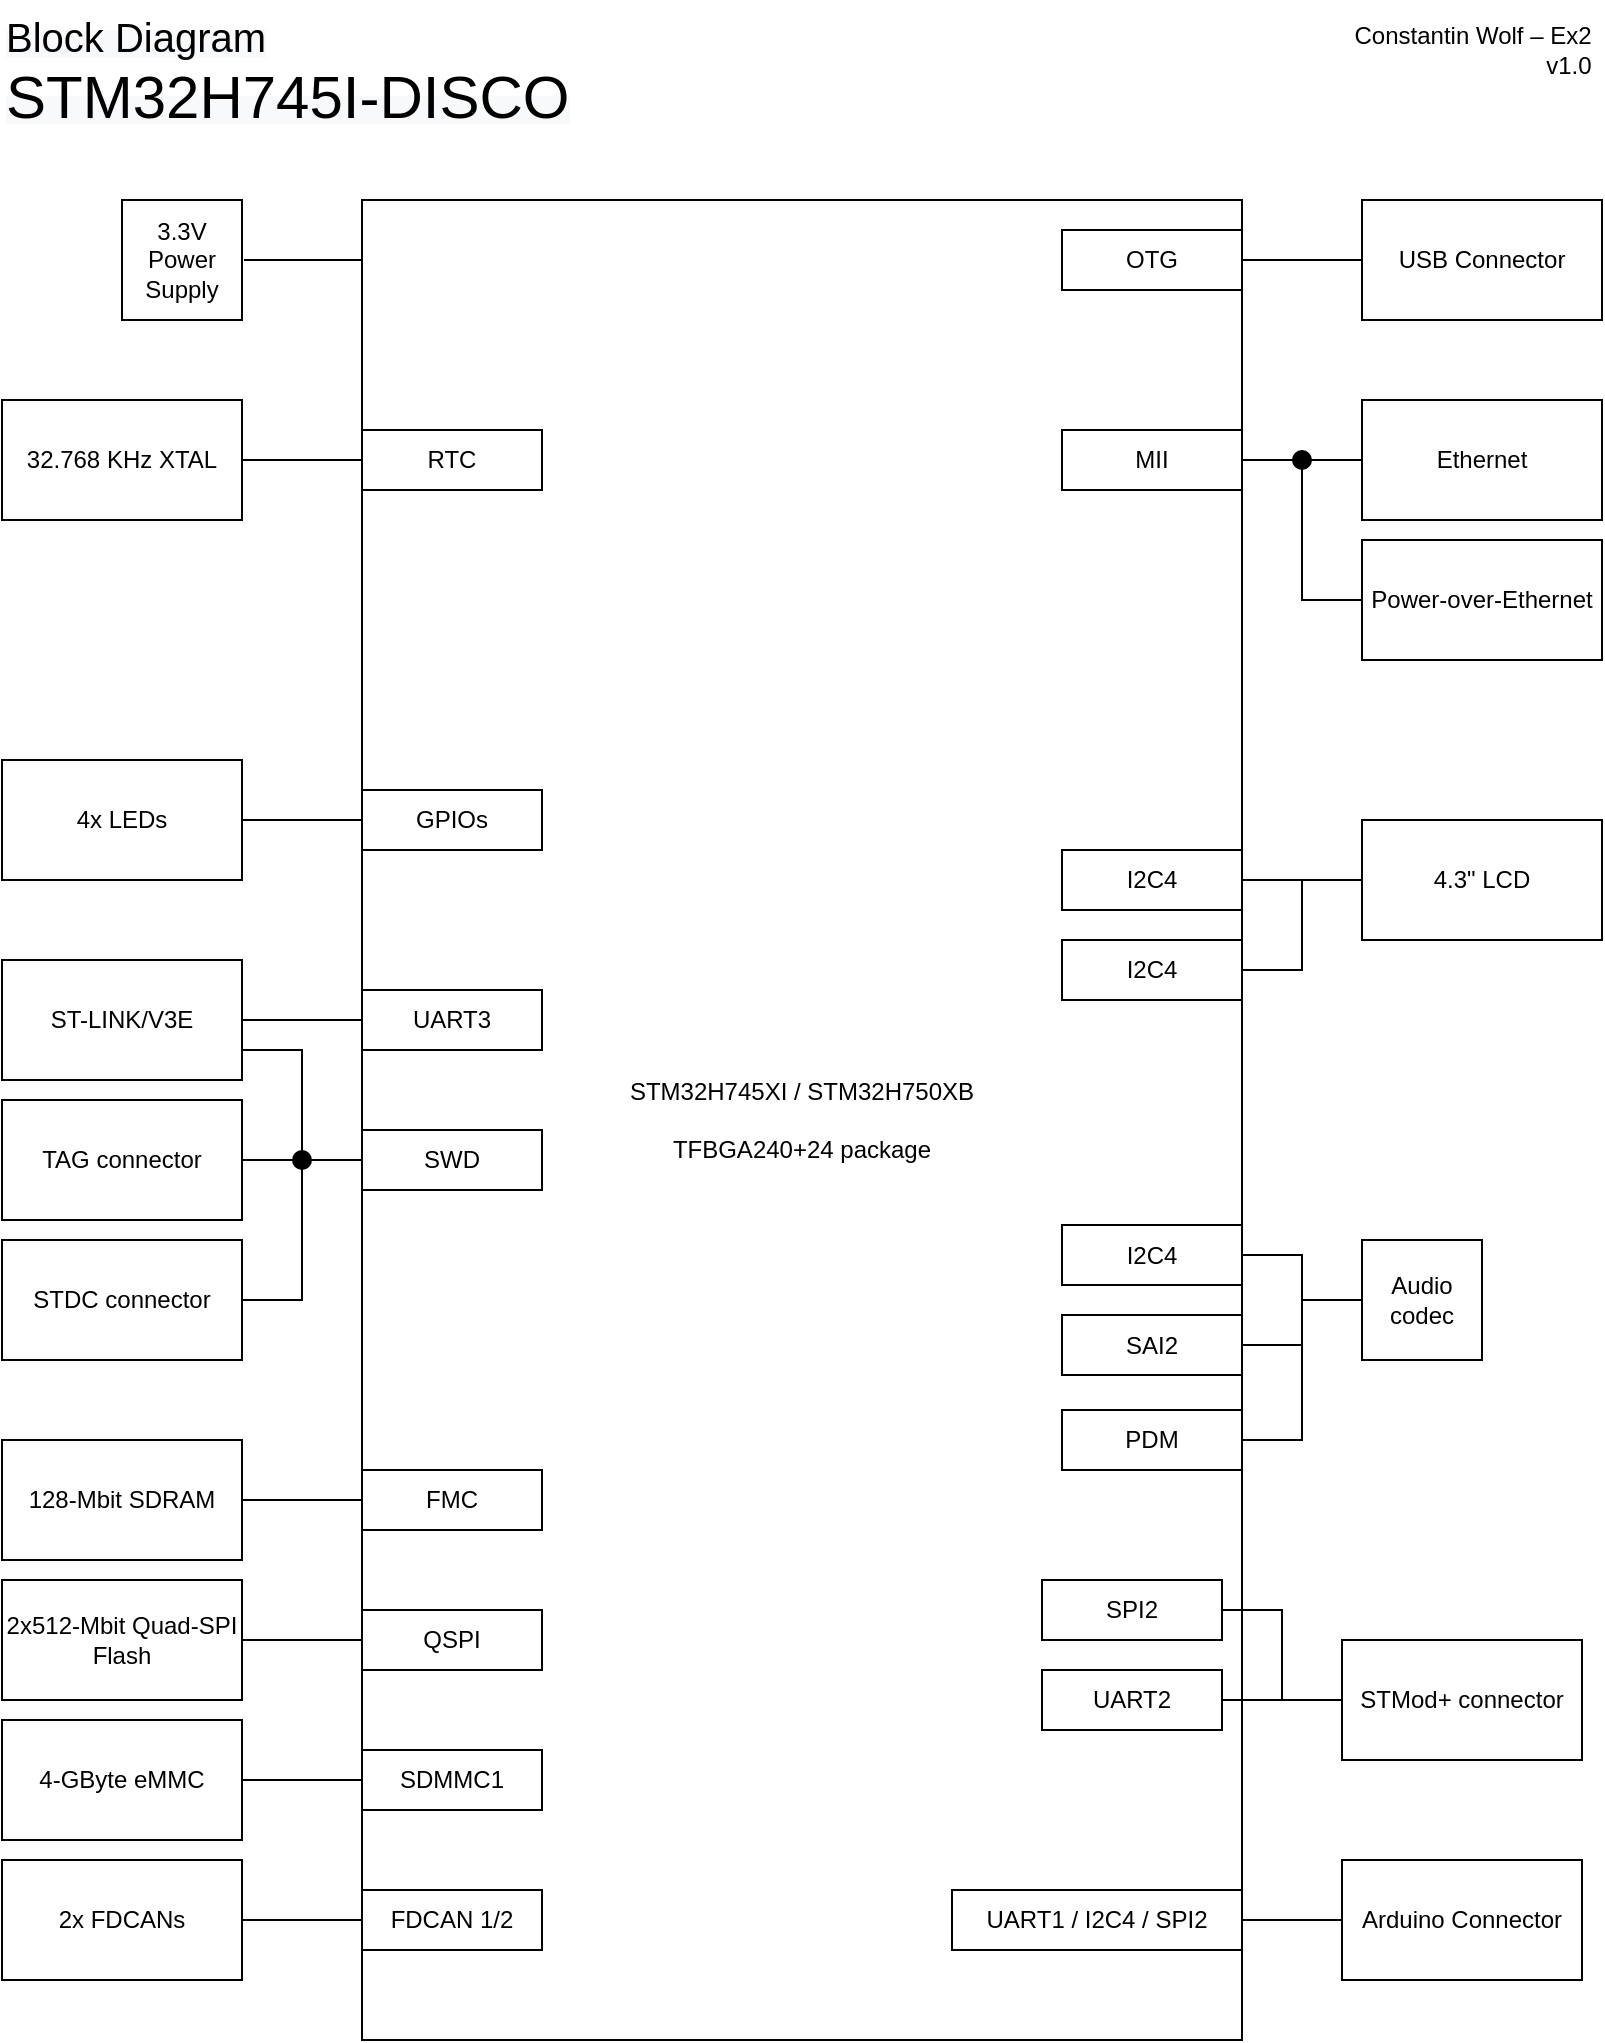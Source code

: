 <mxfile version="17.2.4" type="device"><diagram id="uLKjI5HuqIg526OmDOUh" name="Page-1"><mxGraphModel dx="707" dy="1136" grid="1" gridSize="10" guides="1" tooltips="1" connect="1" arrows="1" fold="1" page="1" pageScale="1" pageWidth="827" pageHeight="1169" math="0" shadow="0"><root><mxCell id="0"/><mxCell id="1" parent="0"/><mxCell id="ZyYVTwIFLhkGA-b2sXO0-2" value="STM32H745XI / STM32H750XB&lt;br&gt;&lt;br&gt;TFBGA240+24 package" style="rounded=0;whiteSpace=wrap;html=1;" vertex="1" parent="1"><mxGeometry x="270" y="120" width="440" height="920" as="geometry"/></mxCell><mxCell id="ZyYVTwIFLhkGA-b2sXO0-3" style="edgeStyle=orthogonalEdgeStyle;rounded=0;orthogonalLoop=1;jettySize=auto;html=1;exitX=1;exitY=0.5;exitDx=0;exitDy=0;endArrow=none;endFill=0;" edge="1" parent="1"><mxGeometry relative="1" as="geometry"><mxPoint x="211" y="150" as="sourcePoint"/><mxPoint x="270" y="150" as="targetPoint"/></mxGeometry></mxCell><mxCell id="ZyYVTwIFLhkGA-b2sXO0-4" value="3.3V Power Supply" style="whiteSpace=wrap;html=1;" vertex="1" parent="1"><mxGeometry x="150" y="120" width="60" height="60" as="geometry"/></mxCell><mxCell id="ZyYVTwIFLhkGA-b2sXO0-5" style="edgeStyle=orthogonalEdgeStyle;rounded=0;orthogonalLoop=1;jettySize=auto;html=1;entryX=0;entryY=0.5;entryDx=0;entryDy=0;endArrow=none;endFill=0;" edge="1" parent="1" source="ZyYVTwIFLhkGA-b2sXO0-6" target="ZyYVTwIFLhkGA-b2sXO0-30"><mxGeometry relative="1" as="geometry"/></mxCell><mxCell id="ZyYVTwIFLhkGA-b2sXO0-6" value="32.768 KHz XTAL" style="whiteSpace=wrap;html=1;" vertex="1" parent="1"><mxGeometry x="90" y="220" width="120" height="60" as="geometry"/></mxCell><mxCell id="ZyYVTwIFLhkGA-b2sXO0-7" value="2x512-Mbit Quad-SPI&lt;br&gt;Flash" style="whiteSpace=wrap;html=1;" vertex="1" parent="1"><mxGeometry x="90" y="810" width="120" height="60" as="geometry"/></mxCell><mxCell id="ZyYVTwIFLhkGA-b2sXO0-8" value="4x LEDs" style="whiteSpace=wrap;html=1;" vertex="1" parent="1"><mxGeometry x="90" y="400" width="120" height="60" as="geometry"/></mxCell><mxCell id="ZyYVTwIFLhkGA-b2sXO0-69" style="edgeStyle=orthogonalEdgeStyle;rounded=0;orthogonalLoop=1;jettySize=auto;html=1;exitX=1;exitY=0.75;exitDx=0;exitDy=0;entryX=0;entryY=0.5;entryDx=0;entryDy=0;endArrow=none;endFill=0;" edge="1" parent="1" source="ZyYVTwIFLhkGA-b2sXO0-9" target="ZyYVTwIFLhkGA-b2sXO0-38"><mxGeometry relative="1" as="geometry"/></mxCell><mxCell id="ZyYVTwIFLhkGA-b2sXO0-9" value="ST-LINK/V3E" style="whiteSpace=wrap;html=1;" vertex="1" parent="1"><mxGeometry x="90" y="500" width="120" height="60" as="geometry"/></mxCell><mxCell id="ZyYVTwIFLhkGA-b2sXO0-10" value="128-Mbit SDRAM" style="whiteSpace=wrap;html=1;" vertex="1" parent="1"><mxGeometry x="90" y="740" width="120" height="60" as="geometry"/></mxCell><mxCell id="ZyYVTwIFLhkGA-b2sXO0-12" value="Arduino Connector" style="whiteSpace=wrap;html=1;" vertex="1" parent="1"><mxGeometry x="760" y="950" width="120" height="60" as="geometry"/></mxCell><mxCell id="ZyYVTwIFLhkGA-b2sXO0-14" value="USB Connector" style="whiteSpace=wrap;html=1;" vertex="1" parent="1"><mxGeometry x="770" y="120" width="120" height="60" as="geometry"/></mxCell><mxCell id="ZyYVTwIFLhkGA-b2sXO0-15" style="edgeStyle=orthogonalEdgeStyle;rounded=0;orthogonalLoop=1;jettySize=auto;html=1;entryX=1;entryY=0.5;entryDx=0;entryDy=0;endArrow=none;endFill=0;" edge="1" parent="1" source="ZyYVTwIFLhkGA-b2sXO0-16" target="ZyYVTwIFLhkGA-b2sXO0-57"><mxGeometry relative="1" as="geometry"/></mxCell><mxCell id="ZyYVTwIFLhkGA-b2sXO0-16" value="Ethernet" style="whiteSpace=wrap;html=1;" vertex="1" parent="1"><mxGeometry x="770" y="220" width="120" height="60" as="geometry"/></mxCell><mxCell id="ZyYVTwIFLhkGA-b2sXO0-17" value="STMod+ connector" style="whiteSpace=wrap;html=1;" vertex="1" parent="1"><mxGeometry x="760" y="840" width="120" height="60" as="geometry"/></mxCell><mxCell id="ZyYVTwIFLhkGA-b2sXO0-18" value="4.3&quot; LCD" style="whiteSpace=wrap;html=1;" vertex="1" parent="1"><mxGeometry x="770" y="430" width="120" height="60" as="geometry"/></mxCell><mxCell id="ZyYVTwIFLhkGA-b2sXO0-24" value="Audio codec" style="whiteSpace=wrap;html=1;" vertex="1" parent="1"><mxGeometry x="770" y="640" width="60" height="60" as="geometry"/></mxCell><mxCell id="ZyYVTwIFLhkGA-b2sXO0-30" value="RTC" style="rounded=0;whiteSpace=wrap;html=1;" vertex="1" parent="1"><mxGeometry x="270" y="235" width="90" height="30" as="geometry"/></mxCell><mxCell id="ZyYVTwIFLhkGA-b2sXO0-31" style="edgeStyle=orthogonalEdgeStyle;rounded=0;orthogonalLoop=1;jettySize=auto;html=1;entryX=1;entryY=0.5;entryDx=0;entryDy=0;endArrow=none;endFill=0;" edge="1" parent="1" source="ZyYVTwIFLhkGA-b2sXO0-32" target="ZyYVTwIFLhkGA-b2sXO0-8"><mxGeometry relative="1" as="geometry"/></mxCell><mxCell id="ZyYVTwIFLhkGA-b2sXO0-32" value="GPIOs" style="rounded=0;whiteSpace=wrap;html=1;" vertex="1" parent="1"><mxGeometry x="270" y="415" width="90" height="30" as="geometry"/></mxCell><mxCell id="ZyYVTwIFLhkGA-b2sXO0-33" style="edgeStyle=orthogonalEdgeStyle;rounded=0;orthogonalLoop=1;jettySize=auto;html=1;exitX=0;exitY=0.5;exitDx=0;exitDy=0;endArrow=none;endFill=0;" edge="1" parent="1" source="ZyYVTwIFLhkGA-b2sXO0-34"><mxGeometry relative="1" as="geometry"><mxPoint x="210" y="530" as="targetPoint"/><Array as="points"><mxPoint x="260" y="530"/><mxPoint x="260" y="530"/></Array></mxGeometry></mxCell><mxCell id="ZyYVTwIFLhkGA-b2sXO0-34" value="UART3" style="rounded=0;whiteSpace=wrap;html=1;" vertex="1" parent="1"><mxGeometry x="270" y="515" width="90" height="30" as="geometry"/></mxCell><mxCell id="ZyYVTwIFLhkGA-b2sXO0-35" style="edgeStyle=orthogonalEdgeStyle;rounded=0;orthogonalLoop=1;jettySize=auto;html=1;exitX=0;exitY=0.5;exitDx=0;exitDy=0;entryX=1;entryY=0.5;entryDx=0;entryDy=0;endArrow=none;endFill=0;" edge="1" parent="1" source="ZyYVTwIFLhkGA-b2sXO0-36" target="ZyYVTwIFLhkGA-b2sXO0-7"><mxGeometry relative="1" as="geometry"/></mxCell><mxCell id="ZyYVTwIFLhkGA-b2sXO0-36" value="QSPI" style="rounded=0;whiteSpace=wrap;html=1;" vertex="1" parent="1"><mxGeometry x="270" y="825" width="90" height="30" as="geometry"/></mxCell><mxCell id="ZyYVTwIFLhkGA-b2sXO0-38" value="SWD" style="rounded=0;whiteSpace=wrap;html=1;" vertex="1" parent="1"><mxGeometry x="270" y="585" width="90" height="30" as="geometry"/></mxCell><mxCell id="ZyYVTwIFLhkGA-b2sXO0-39" style="edgeStyle=orthogonalEdgeStyle;rounded=0;orthogonalLoop=1;jettySize=auto;html=1;exitX=0;exitY=0.5;exitDx=0;exitDy=0;entryX=1;entryY=0.5;entryDx=0;entryDy=0;endArrow=none;endFill=0;" edge="1" parent="1" source="ZyYVTwIFLhkGA-b2sXO0-40" target="ZyYVTwIFLhkGA-b2sXO0-10"><mxGeometry relative="1" as="geometry"/></mxCell><mxCell id="ZyYVTwIFLhkGA-b2sXO0-40" value="FMC" style="rounded=0;whiteSpace=wrap;html=1;" vertex="1" parent="1"><mxGeometry x="270" y="755" width="90" height="30" as="geometry"/></mxCell><mxCell id="ZyYVTwIFLhkGA-b2sXO0-43" style="edgeStyle=orthogonalEdgeStyle;rounded=0;orthogonalLoop=1;jettySize=auto;html=1;exitX=1;exitY=0.5;exitDx=0;exitDy=0;entryX=0;entryY=0.5;entryDx=0;entryDy=0;endArrow=none;endFill=0;" edge="1" parent="1" source="ZyYVTwIFLhkGA-b2sXO0-44" target="ZyYVTwIFLhkGA-b2sXO0-12"><mxGeometry relative="1" as="geometry"/></mxCell><mxCell id="ZyYVTwIFLhkGA-b2sXO0-44" value="UART1 / I2C4 / SPI2" style="rounded=0;whiteSpace=wrap;html=1;" vertex="1" parent="1"><mxGeometry x="565" y="965" width="145" height="30" as="geometry"/></mxCell><mxCell id="ZyYVTwIFLhkGA-b2sXO0-49" style="edgeStyle=orthogonalEdgeStyle;rounded=0;orthogonalLoop=1;jettySize=auto;html=1;entryX=0;entryY=0.5;entryDx=0;entryDy=0;endArrow=none;endFill=0;" edge="1" parent="1" source="ZyYVTwIFLhkGA-b2sXO0-50" target="ZyYVTwIFLhkGA-b2sXO0-24"><mxGeometry relative="1" as="geometry"/></mxCell><mxCell id="ZyYVTwIFLhkGA-b2sXO0-50" value="I2C4" style="rounded=0;whiteSpace=wrap;html=1;" vertex="1" parent="1"><mxGeometry x="620" y="632.5" width="90" height="30" as="geometry"/></mxCell><mxCell id="ZyYVTwIFLhkGA-b2sXO0-51" style="edgeStyle=orthogonalEdgeStyle;rounded=0;orthogonalLoop=1;jettySize=auto;html=1;endArrow=none;endFill=0;" edge="1" parent="1" source="ZyYVTwIFLhkGA-b2sXO0-52" target="ZyYVTwIFLhkGA-b2sXO0-24"><mxGeometry relative="1" as="geometry"/></mxCell><mxCell id="ZyYVTwIFLhkGA-b2sXO0-52" value="SAI2" style="rounded=0;whiteSpace=wrap;html=1;" vertex="1" parent="1"><mxGeometry x="620" y="677.5" width="90" height="30" as="geometry"/></mxCell><mxCell id="ZyYVTwIFLhkGA-b2sXO0-53" style="edgeStyle=orthogonalEdgeStyle;rounded=0;orthogonalLoop=1;jettySize=auto;html=1;entryX=0;entryY=0.5;entryDx=0;entryDy=0;endArrow=none;endFill=0;" edge="1" parent="1" source="ZyYVTwIFLhkGA-b2sXO0-54" target="ZyYVTwIFLhkGA-b2sXO0-18"><mxGeometry relative="1" as="geometry"/></mxCell><mxCell id="ZyYVTwIFLhkGA-b2sXO0-54" value="I2C4" style="rounded=0;whiteSpace=wrap;html=1;" vertex="1" parent="1"><mxGeometry x="620" y="445" width="90" height="30" as="geometry"/></mxCell><mxCell id="ZyYVTwIFLhkGA-b2sXO0-55" style="edgeStyle=orthogonalEdgeStyle;rounded=0;orthogonalLoop=1;jettySize=auto;html=1;entryX=0;entryY=0.5;entryDx=0;entryDy=0;endArrow=none;endFill=0;" edge="1" parent="1" source="ZyYVTwIFLhkGA-b2sXO0-56" target="ZyYVTwIFLhkGA-b2sXO0-17"><mxGeometry relative="1" as="geometry"/></mxCell><mxCell id="ZyYVTwIFLhkGA-b2sXO0-56" value="UART2" style="rounded=0;whiteSpace=wrap;html=1;" vertex="1" parent="1"><mxGeometry x="610" y="855" width="90" height="30" as="geometry"/></mxCell><mxCell id="ZyYVTwIFLhkGA-b2sXO0-79" style="edgeStyle=orthogonalEdgeStyle;rounded=0;orthogonalLoop=1;jettySize=auto;html=1;exitX=1;exitY=0.5;exitDx=0;exitDy=0;entryX=0;entryY=0.5;entryDx=0;entryDy=0;endArrow=none;endFill=0;" edge="1" parent="1" source="ZyYVTwIFLhkGA-b2sXO0-57" target="ZyYVTwIFLhkGA-b2sXO0-77"><mxGeometry relative="1" as="geometry"/></mxCell><mxCell id="ZyYVTwIFLhkGA-b2sXO0-57" value="MII" style="rounded=0;whiteSpace=wrap;html=1;" vertex="1" parent="1"><mxGeometry x="620" y="235" width="90" height="30" as="geometry"/></mxCell><mxCell id="ZyYVTwIFLhkGA-b2sXO0-58" style="edgeStyle=orthogonalEdgeStyle;rounded=0;orthogonalLoop=1;jettySize=auto;html=1;entryX=0;entryY=0.5;entryDx=0;entryDy=0;endArrow=none;endFill=0;" edge="1" parent="1" source="ZyYVTwIFLhkGA-b2sXO0-59" target="ZyYVTwIFLhkGA-b2sXO0-14"><mxGeometry relative="1" as="geometry"/></mxCell><mxCell id="ZyYVTwIFLhkGA-b2sXO0-59" value="OTG" style="rounded=0;whiteSpace=wrap;html=1;" vertex="1" parent="1"><mxGeometry x="620" y="135" width="90" height="30" as="geometry"/></mxCell><mxCell id="ZyYVTwIFLhkGA-b2sXO0-60" value="&lt;span style=&quot;text-align: center ; text-indent: 0px ; background-color: rgb(248 , 249 , 250) ; display: inline ; float: none&quot;&gt;&lt;font&gt;&lt;font style=&quot;color: rgb(0 , 0 , 0) ; font-family: &amp;#34;helvetica&amp;#34; ; font-style: normal ; font-weight: 400 ; letter-spacing: normal ; text-transform: none ; word-spacing: 0px ; font-size: 20px&quot;&gt;Block Diagram&lt;/font&gt;&lt;br&gt;&lt;font face=&quot;helvetica&quot;&gt;&lt;span style=&quot;font-size: 30px&quot;&gt;STM32H745I-DISCO&lt;/span&gt;&lt;/font&gt;&lt;/font&gt;&lt;/span&gt;" style="text;whiteSpace=wrap;html=1;" vertex="1" parent="1"><mxGeometry x="90" y="20" width="350" height="30" as="geometry"/></mxCell><mxCell id="ZyYVTwIFLhkGA-b2sXO0-61" value="&lt;div style=&quot;text-align: right ; font-size: 12px&quot;&gt;&lt;span&gt;&lt;font style=&quot;font-size: 12px&quot;&gt;Constantin Wolf – Ex2&lt;/font&gt;&lt;/span&gt;&lt;/div&gt;&lt;div style=&quot;text-align: right ; font-size: 12px&quot;&gt;&lt;span&gt;&lt;font style=&quot;font-size: 12px&quot;&gt;v1.0&lt;/font&gt;&lt;/span&gt;&lt;/div&gt;" style="text;html=1;align=center;verticalAlign=middle;resizable=0;points=[];autosize=1;strokeColor=none;fillColor=none;fontSize=20;" vertex="1" parent="1"><mxGeometry x="760" y="20" width="130" height="50" as="geometry"/></mxCell><mxCell id="ZyYVTwIFLhkGA-b2sXO0-66" style="edgeStyle=orthogonalEdgeStyle;rounded=0;orthogonalLoop=1;jettySize=auto;html=1;exitX=1;exitY=0.5;exitDx=0;exitDy=0;entryX=0;entryY=0.5;entryDx=0;entryDy=0;endArrow=none;endFill=0;" edge="1" parent="1" source="ZyYVTwIFLhkGA-b2sXO0-62" target="ZyYVTwIFLhkGA-b2sXO0-38"><mxGeometry relative="1" as="geometry"/></mxCell><mxCell id="ZyYVTwIFLhkGA-b2sXO0-62" value="TAG connector" style="whiteSpace=wrap;html=1;" vertex="1" parent="1"><mxGeometry x="90" y="570" width="120" height="60" as="geometry"/></mxCell><mxCell id="ZyYVTwIFLhkGA-b2sXO0-67" style="edgeStyle=orthogonalEdgeStyle;rounded=0;orthogonalLoop=1;jettySize=auto;html=1;entryX=0;entryY=0.5;entryDx=0;entryDy=0;endArrow=none;endFill=0;" edge="1" parent="1" source="ZyYVTwIFLhkGA-b2sXO0-63" target="ZyYVTwIFLhkGA-b2sXO0-38"><mxGeometry relative="1" as="geometry"/></mxCell><mxCell id="ZyYVTwIFLhkGA-b2sXO0-63" value="STDC connector" style="whiteSpace=wrap;html=1;" vertex="1" parent="1"><mxGeometry x="90" y="640" width="120" height="60" as="geometry"/></mxCell><mxCell id="ZyYVTwIFLhkGA-b2sXO0-70" value="" style="ellipse;whiteSpace=wrap;html=1;fillColor=#000000;strokeColor=none;" vertex="1" parent="1"><mxGeometry x="235" y="595" width="10" height="10" as="geometry"/></mxCell><mxCell id="ZyYVTwIFLhkGA-b2sXO0-73" style="edgeStyle=orthogonalEdgeStyle;rounded=0;orthogonalLoop=1;jettySize=auto;html=1;exitX=1;exitY=0.5;exitDx=0;exitDy=0;entryX=0;entryY=0.5;entryDx=0;entryDy=0;endArrow=none;endFill=0;" edge="1" parent="1" source="ZyYVTwIFLhkGA-b2sXO0-71" target="ZyYVTwIFLhkGA-b2sXO0-72"><mxGeometry relative="1" as="geometry"/></mxCell><mxCell id="ZyYVTwIFLhkGA-b2sXO0-71" value="4-GByte eMMC" style="whiteSpace=wrap;html=1;" vertex="1" parent="1"><mxGeometry x="90" y="880" width="120" height="60" as="geometry"/></mxCell><mxCell id="ZyYVTwIFLhkGA-b2sXO0-72" value="SDMMC1" style="rounded=0;whiteSpace=wrap;html=1;" vertex="1" parent="1"><mxGeometry x="270" y="895" width="90" height="30" as="geometry"/></mxCell><mxCell id="ZyYVTwIFLhkGA-b2sXO0-76" style="edgeStyle=orthogonalEdgeStyle;rounded=0;orthogonalLoop=1;jettySize=auto;html=1;exitX=1;exitY=0.5;exitDx=0;exitDy=0;entryX=0;entryY=0.5;entryDx=0;entryDy=0;endArrow=none;endFill=0;" edge="1" parent="1" source="ZyYVTwIFLhkGA-b2sXO0-74" target="ZyYVTwIFLhkGA-b2sXO0-75"><mxGeometry relative="1" as="geometry"/></mxCell><mxCell id="ZyYVTwIFLhkGA-b2sXO0-74" value="2x FDCANs" style="whiteSpace=wrap;html=1;" vertex="1" parent="1"><mxGeometry x="90" y="950" width="120" height="60" as="geometry"/></mxCell><mxCell id="ZyYVTwIFLhkGA-b2sXO0-75" value="FDCAN 1/2" style="rounded=0;whiteSpace=wrap;html=1;" vertex="1" parent="1"><mxGeometry x="270" y="965" width="90" height="30" as="geometry"/></mxCell><mxCell id="ZyYVTwIFLhkGA-b2sXO0-77" value="Power-over-Ethernet" style="whiteSpace=wrap;html=1;" vertex="1" parent="1"><mxGeometry x="770" y="290" width="120" height="60" as="geometry"/></mxCell><mxCell id="ZyYVTwIFLhkGA-b2sXO0-80" value="" style="ellipse;whiteSpace=wrap;html=1;fillColor=#000000;strokeColor=none;" vertex="1" parent="1"><mxGeometry x="735" y="245" width="10" height="10" as="geometry"/></mxCell><mxCell id="ZyYVTwIFLhkGA-b2sXO0-83" style="edgeStyle=orthogonalEdgeStyle;rounded=0;orthogonalLoop=1;jettySize=auto;html=1;entryX=0;entryY=0.5;entryDx=0;entryDy=0;endArrow=none;endFill=0;" edge="1" parent="1" source="ZyYVTwIFLhkGA-b2sXO0-82" target="ZyYVTwIFLhkGA-b2sXO0-24"><mxGeometry relative="1" as="geometry"/></mxCell><mxCell id="ZyYVTwIFLhkGA-b2sXO0-82" value="PDM" style="rounded=0;whiteSpace=wrap;html=1;" vertex="1" parent="1"><mxGeometry x="620" y="725" width="90" height="30" as="geometry"/></mxCell><mxCell id="ZyYVTwIFLhkGA-b2sXO0-85" style="edgeStyle=orthogonalEdgeStyle;rounded=0;orthogonalLoop=1;jettySize=auto;html=1;entryX=0;entryY=0.5;entryDx=0;entryDy=0;endArrow=none;endFill=0;" edge="1" parent="1" source="ZyYVTwIFLhkGA-b2sXO0-84" target="ZyYVTwIFLhkGA-b2sXO0-18"><mxGeometry relative="1" as="geometry"/></mxCell><mxCell id="ZyYVTwIFLhkGA-b2sXO0-84" value="I2C4" style="rounded=0;whiteSpace=wrap;html=1;" vertex="1" parent="1"><mxGeometry x="620" y="490" width="90" height="30" as="geometry"/></mxCell><mxCell id="ZyYVTwIFLhkGA-b2sXO0-87" style="edgeStyle=orthogonalEdgeStyle;rounded=0;orthogonalLoop=1;jettySize=auto;html=1;endArrow=none;endFill=0;" edge="1" parent="1" source="ZyYVTwIFLhkGA-b2sXO0-86" target="ZyYVTwIFLhkGA-b2sXO0-17"><mxGeometry relative="1" as="geometry"/></mxCell><mxCell id="ZyYVTwIFLhkGA-b2sXO0-86" value="SPI2" style="rounded=0;whiteSpace=wrap;html=1;" vertex="1" parent="1"><mxGeometry x="610" y="810" width="90" height="30" as="geometry"/></mxCell></root></mxGraphModel></diagram></mxfile>